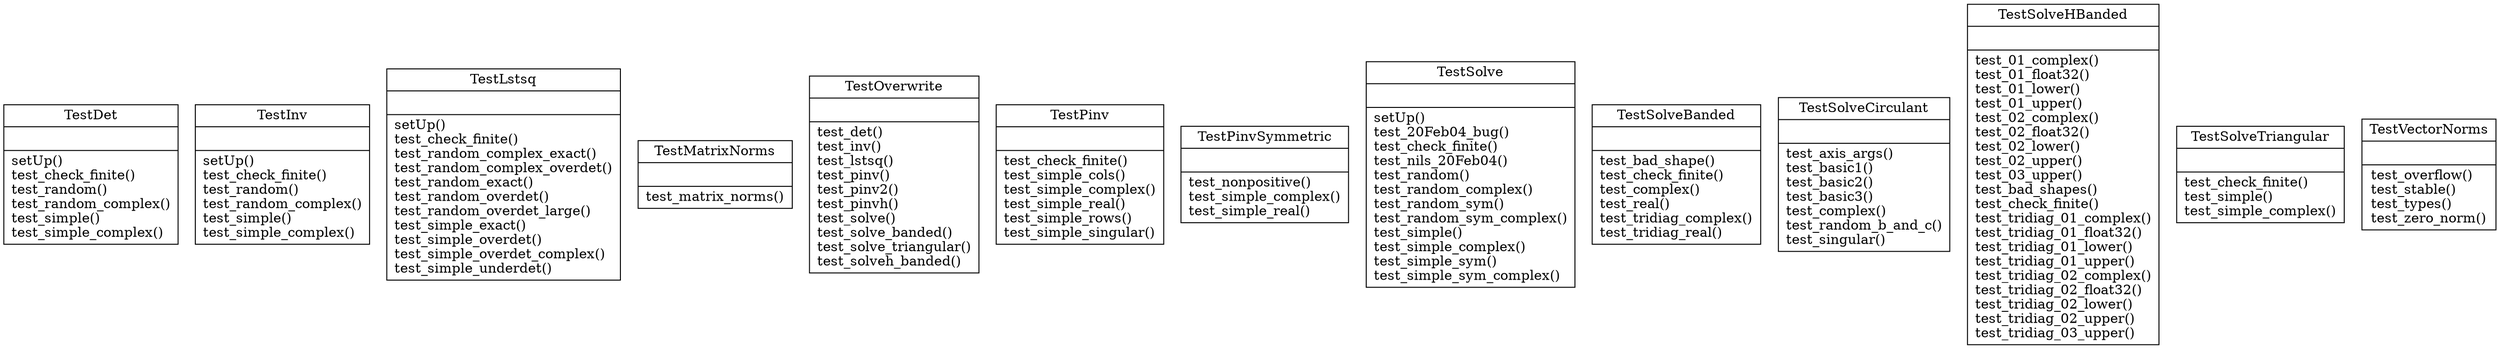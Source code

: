 digraph "classes_6" {
rankdir=BT
charset="utf-8"
"test_basic.TestDet" [color="black", fontcolor="black", label=<{TestDet|<br ALIGN="LEFT"/>|setUp()<br ALIGN="LEFT"/>test_check_finite()<br ALIGN="LEFT"/>test_random()<br ALIGN="LEFT"/>test_random_complex()<br ALIGN="LEFT"/>test_simple()<br ALIGN="LEFT"/>test_simple_complex()<br ALIGN="LEFT"/>}>, shape="record", style="solid"];
"test_basic.TestInv" [color="black", fontcolor="black", label=<{TestInv|<br ALIGN="LEFT"/>|setUp()<br ALIGN="LEFT"/>test_check_finite()<br ALIGN="LEFT"/>test_random()<br ALIGN="LEFT"/>test_random_complex()<br ALIGN="LEFT"/>test_simple()<br ALIGN="LEFT"/>test_simple_complex()<br ALIGN="LEFT"/>}>, shape="record", style="solid"];
"test_basic.TestLstsq" [color="black", fontcolor="black", label=<{TestLstsq|<br ALIGN="LEFT"/>|setUp()<br ALIGN="LEFT"/>test_check_finite()<br ALIGN="LEFT"/>test_random_complex_exact()<br ALIGN="LEFT"/>test_random_complex_overdet()<br ALIGN="LEFT"/>test_random_exact()<br ALIGN="LEFT"/>test_random_overdet()<br ALIGN="LEFT"/>test_random_overdet_large()<br ALIGN="LEFT"/>test_simple_exact()<br ALIGN="LEFT"/>test_simple_overdet()<br ALIGN="LEFT"/>test_simple_overdet_complex()<br ALIGN="LEFT"/>test_simple_underdet()<br ALIGN="LEFT"/>}>, shape="record", style="solid"];
"test_basic.TestMatrixNorms" [color="black", fontcolor="black", label=<{TestMatrixNorms|<br ALIGN="LEFT"/>|test_matrix_norms()<br ALIGN="LEFT"/>}>, shape="record", style="solid"];
"test_basic.TestOverwrite" [color="black", fontcolor="black", label=<{TestOverwrite|<br ALIGN="LEFT"/>|test_det()<br ALIGN="LEFT"/>test_inv()<br ALIGN="LEFT"/>test_lstsq()<br ALIGN="LEFT"/>test_pinv()<br ALIGN="LEFT"/>test_pinv2()<br ALIGN="LEFT"/>test_pinvh()<br ALIGN="LEFT"/>test_solve()<br ALIGN="LEFT"/>test_solve_banded()<br ALIGN="LEFT"/>test_solve_triangular()<br ALIGN="LEFT"/>test_solveh_banded()<br ALIGN="LEFT"/>}>, shape="record", style="solid"];
"test_basic.TestPinv" [color="black", fontcolor="black", label=<{TestPinv|<br ALIGN="LEFT"/>|test_check_finite()<br ALIGN="LEFT"/>test_simple_cols()<br ALIGN="LEFT"/>test_simple_complex()<br ALIGN="LEFT"/>test_simple_real()<br ALIGN="LEFT"/>test_simple_rows()<br ALIGN="LEFT"/>test_simple_singular()<br ALIGN="LEFT"/>}>, shape="record", style="solid"];
"test_basic.TestPinvSymmetric" [color="black", fontcolor="black", label=<{TestPinvSymmetric|<br ALIGN="LEFT"/>|test_nonpositive()<br ALIGN="LEFT"/>test_simple_complex()<br ALIGN="LEFT"/>test_simple_real()<br ALIGN="LEFT"/>}>, shape="record", style="solid"];
"test_basic.TestSolve" [color="black", fontcolor="black", label=<{TestSolve|<br ALIGN="LEFT"/>|setUp()<br ALIGN="LEFT"/>test_20Feb04_bug()<br ALIGN="LEFT"/>test_check_finite()<br ALIGN="LEFT"/>test_nils_20Feb04()<br ALIGN="LEFT"/>test_random()<br ALIGN="LEFT"/>test_random_complex()<br ALIGN="LEFT"/>test_random_sym()<br ALIGN="LEFT"/>test_random_sym_complex()<br ALIGN="LEFT"/>test_simple()<br ALIGN="LEFT"/>test_simple_complex()<br ALIGN="LEFT"/>test_simple_sym()<br ALIGN="LEFT"/>test_simple_sym_complex()<br ALIGN="LEFT"/>}>, shape="record", style="solid"];
"test_basic.TestSolveBanded" [color="black", fontcolor="black", label=<{TestSolveBanded|<br ALIGN="LEFT"/>|test_bad_shape()<br ALIGN="LEFT"/>test_check_finite()<br ALIGN="LEFT"/>test_complex()<br ALIGN="LEFT"/>test_real()<br ALIGN="LEFT"/>test_tridiag_complex()<br ALIGN="LEFT"/>test_tridiag_real()<br ALIGN="LEFT"/>}>, shape="record", style="solid"];
"test_basic.TestSolveCirculant" [color="black", fontcolor="black", label=<{TestSolveCirculant|<br ALIGN="LEFT"/>|test_axis_args()<br ALIGN="LEFT"/>test_basic1()<br ALIGN="LEFT"/>test_basic2()<br ALIGN="LEFT"/>test_basic3()<br ALIGN="LEFT"/>test_complex()<br ALIGN="LEFT"/>test_random_b_and_c()<br ALIGN="LEFT"/>test_singular()<br ALIGN="LEFT"/>}>, shape="record", style="solid"];
"test_basic.TestSolveHBanded" [color="black", fontcolor="black", label=<{TestSolveHBanded|<br ALIGN="LEFT"/>|test_01_complex()<br ALIGN="LEFT"/>test_01_float32()<br ALIGN="LEFT"/>test_01_lower()<br ALIGN="LEFT"/>test_01_upper()<br ALIGN="LEFT"/>test_02_complex()<br ALIGN="LEFT"/>test_02_float32()<br ALIGN="LEFT"/>test_02_lower()<br ALIGN="LEFT"/>test_02_upper()<br ALIGN="LEFT"/>test_03_upper()<br ALIGN="LEFT"/>test_bad_shapes()<br ALIGN="LEFT"/>test_check_finite()<br ALIGN="LEFT"/>test_tridiag_01_complex()<br ALIGN="LEFT"/>test_tridiag_01_float32()<br ALIGN="LEFT"/>test_tridiag_01_lower()<br ALIGN="LEFT"/>test_tridiag_01_upper()<br ALIGN="LEFT"/>test_tridiag_02_complex()<br ALIGN="LEFT"/>test_tridiag_02_float32()<br ALIGN="LEFT"/>test_tridiag_02_lower()<br ALIGN="LEFT"/>test_tridiag_02_upper()<br ALIGN="LEFT"/>test_tridiag_03_upper()<br ALIGN="LEFT"/>}>, shape="record", style="solid"];
"test_basic.TestSolveTriangular" [color="black", fontcolor="black", label=<{TestSolveTriangular|<br ALIGN="LEFT"/>|test_check_finite()<br ALIGN="LEFT"/>test_simple()<br ALIGN="LEFT"/>test_simple_complex()<br ALIGN="LEFT"/>}>, shape="record", style="solid"];
"test_basic.TestVectorNorms" [color="black", fontcolor="black", label=<{TestVectorNorms|<br ALIGN="LEFT"/>|test_overflow()<br ALIGN="LEFT"/>test_stable()<br ALIGN="LEFT"/>test_types()<br ALIGN="LEFT"/>test_zero_norm()<br ALIGN="LEFT"/>}>, shape="record", style="solid"];
}
